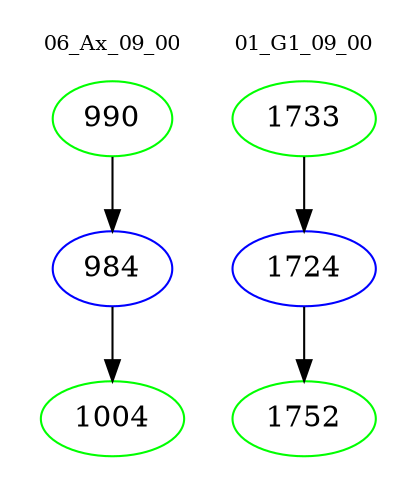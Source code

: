 digraph{
subgraph cluster_0 {
color = white
label = "06_Ax_09_00";
fontsize=10;
T0_990 [label="990", color="green"]
T0_990 -> T0_984 [color="black"]
T0_984 [label="984", color="blue"]
T0_984 -> T0_1004 [color="black"]
T0_1004 [label="1004", color="green"]
}
subgraph cluster_1 {
color = white
label = "01_G1_09_00";
fontsize=10;
T1_1733 [label="1733", color="green"]
T1_1733 -> T1_1724 [color="black"]
T1_1724 [label="1724", color="blue"]
T1_1724 -> T1_1752 [color="black"]
T1_1752 [label="1752", color="green"]
}
}
